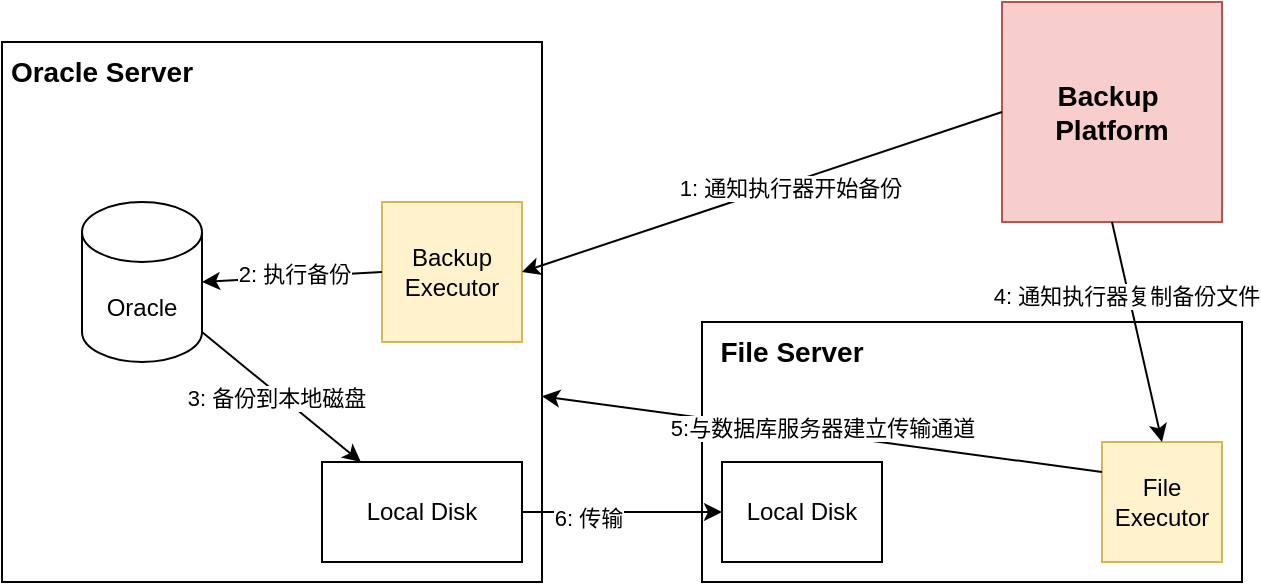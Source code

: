 <mxfile version="24.2.5" type="github">
  <diagram name="第 1 页" id="pzFxU7AsfxK8ZdI-9ZJr">
    <mxGraphModel dx="1562" dy="740" grid="1" gridSize="10" guides="1" tooltips="1" connect="1" arrows="1" fold="1" page="1" pageScale="1" pageWidth="827" pageHeight="1169" math="0" shadow="0">
      <root>
        <mxCell id="0" />
        <mxCell id="1" parent="0" />
        <mxCell id="7ijjWzLY8lDgmjy5McRl-2" value="Backup&amp;nbsp;&lt;div style=&quot;font-size: 14px;&quot;&gt;Platform&lt;/div&gt;" style="whiteSpace=wrap;html=1;aspect=fixed;fillColor=#f8cecc;strokeColor=#b85450;fontSize=14;fontStyle=1" vertex="1" parent="1">
          <mxGeometry x="570" y="200" width="110" height="110" as="geometry" />
        </mxCell>
        <mxCell id="7ijjWzLY8lDgmjy5McRl-3" value="" style="rounded=0;whiteSpace=wrap;html=1;" vertex="1" parent="1">
          <mxGeometry x="420" y="360" width="270" height="130" as="geometry" />
        </mxCell>
        <mxCell id="7ijjWzLY8lDgmjy5McRl-5" value="File Executor" style="whiteSpace=wrap;html=1;aspect=fixed;fillColor=#fff2cc;strokeColor=#d6b656;" vertex="1" parent="1">
          <mxGeometry x="620" y="420" width="60" height="60" as="geometry" />
        </mxCell>
        <mxCell id="7ijjWzLY8lDgmjy5McRl-6" value="" style="whiteSpace=wrap;html=1;aspect=fixed;" vertex="1" parent="1">
          <mxGeometry x="70" y="220" width="270" height="270" as="geometry" />
        </mxCell>
        <mxCell id="7ijjWzLY8lDgmjy5McRl-7" value="Local Disk" style="rounded=0;whiteSpace=wrap;html=1;" vertex="1" parent="1">
          <mxGeometry x="230" y="430" width="100" height="50" as="geometry" />
        </mxCell>
        <mxCell id="7ijjWzLY8lDgmjy5McRl-4" value="Backup Executor" style="whiteSpace=wrap;html=1;aspect=fixed;fillColor=#fff2cc;strokeColor=#d6b656;" vertex="1" parent="1">
          <mxGeometry x="260" y="300" width="70" height="70" as="geometry" />
        </mxCell>
        <mxCell id="7ijjWzLY8lDgmjy5McRl-8" value="Oracle Server" style="text;html=1;align=center;verticalAlign=middle;whiteSpace=wrap;rounded=0;fontSize=14;fontStyle=1" vertex="1" parent="1">
          <mxGeometry x="70" y="220" width="100" height="30" as="geometry" />
        </mxCell>
        <mxCell id="7ijjWzLY8lDgmjy5McRl-9" value="Oracle" style="shape=cylinder3;whiteSpace=wrap;html=1;boundedLbl=1;backgroundOutline=1;size=15;" vertex="1" parent="1">
          <mxGeometry x="110" y="300" width="60" height="80" as="geometry" />
        </mxCell>
        <mxCell id="7ijjWzLY8lDgmjy5McRl-11" value="" style="endArrow=classic;html=1;rounded=0;exitX=0;exitY=0.5;exitDx=0;exitDy=0;entryX=1;entryY=0.5;entryDx=0;entryDy=0;entryPerimeter=0;" edge="1" parent="1" source="7ijjWzLY8lDgmjy5McRl-4" target="7ijjWzLY8lDgmjy5McRl-9">
          <mxGeometry width="50" height="50" relative="1" as="geometry">
            <mxPoint x="390" y="580" as="sourcePoint" />
            <mxPoint x="440" y="530" as="targetPoint" />
          </mxGeometry>
        </mxCell>
        <mxCell id="7ijjWzLY8lDgmjy5McRl-21" value="2: 执行备份" style="edgeLabel;html=1;align=center;verticalAlign=middle;resizable=0;points=[];" vertex="1" connectable="0" parent="7ijjWzLY8lDgmjy5McRl-11">
          <mxGeometry x="-0.025" y="-2" relative="1" as="geometry">
            <mxPoint as="offset" />
          </mxGeometry>
        </mxCell>
        <mxCell id="7ijjWzLY8lDgmjy5McRl-12" value="" style="endArrow=classic;html=1;rounded=0;exitX=1;exitY=1;exitDx=0;exitDy=-15;exitPerimeter=0;" edge="1" parent="1" source="7ijjWzLY8lDgmjy5McRl-9" target="7ijjWzLY8lDgmjy5McRl-7">
          <mxGeometry width="50" height="50" relative="1" as="geometry">
            <mxPoint x="390" y="580" as="sourcePoint" />
            <mxPoint x="440" y="530" as="targetPoint" />
          </mxGeometry>
        </mxCell>
        <mxCell id="7ijjWzLY8lDgmjy5McRl-22" value="3: 备份到本地磁盘" style="edgeLabel;html=1;align=center;verticalAlign=middle;resizable=0;points=[];" vertex="1" connectable="0" parent="7ijjWzLY8lDgmjy5McRl-12">
          <mxGeometry x="-0.025" y="-1" relative="1" as="geometry">
            <mxPoint x="-1" as="offset" />
          </mxGeometry>
        </mxCell>
        <mxCell id="7ijjWzLY8lDgmjy5McRl-13" value="" style="endArrow=classic;html=1;rounded=0;exitX=0;exitY=0.5;exitDx=0;exitDy=0;entryX=1;entryY=0.5;entryDx=0;entryDy=0;" edge="1" parent="1" source="7ijjWzLY8lDgmjy5McRl-2" target="7ijjWzLY8lDgmjy5McRl-4">
          <mxGeometry width="50" height="50" relative="1" as="geometry">
            <mxPoint x="390" y="580" as="sourcePoint" />
            <mxPoint x="440" y="530" as="targetPoint" />
          </mxGeometry>
        </mxCell>
        <mxCell id="7ijjWzLY8lDgmjy5McRl-20" value="1: 通知执行器开始备份" style="edgeLabel;html=1;align=center;verticalAlign=middle;resizable=0;points=[];" vertex="1" connectable="0" parent="7ijjWzLY8lDgmjy5McRl-13">
          <mxGeometry x="-0.102" y="2" relative="1" as="geometry">
            <mxPoint x="1" as="offset" />
          </mxGeometry>
        </mxCell>
        <mxCell id="7ijjWzLY8lDgmjy5McRl-14" value="File Server" style="text;html=1;align=center;verticalAlign=middle;whiteSpace=wrap;rounded=0;fontSize=14;fontStyle=1" vertex="1" parent="1">
          <mxGeometry x="420" y="360" width="90" height="30" as="geometry" />
        </mxCell>
        <mxCell id="7ijjWzLY8lDgmjy5McRl-15" value="Local Disk" style="rounded=0;whiteSpace=wrap;html=1;" vertex="1" parent="1">
          <mxGeometry x="430" y="430" width="80" height="50" as="geometry" />
        </mxCell>
        <mxCell id="7ijjWzLY8lDgmjy5McRl-16" value="" style="endArrow=classic;html=1;rounded=0;exitX=0.5;exitY=1;exitDx=0;exitDy=0;entryX=0.5;entryY=0;entryDx=0;entryDy=0;" edge="1" parent="1" source="7ijjWzLY8lDgmjy5McRl-2" target="7ijjWzLY8lDgmjy5McRl-5">
          <mxGeometry width="50" height="50" relative="1" as="geometry">
            <mxPoint x="390" y="390" as="sourcePoint" />
            <mxPoint x="440" y="340" as="targetPoint" />
          </mxGeometry>
        </mxCell>
        <mxCell id="7ijjWzLY8lDgmjy5McRl-17" value="4: 通知执行器复制备份文件" style="edgeLabel;html=1;align=center;verticalAlign=middle;resizable=0;points=[];" vertex="1" connectable="0" parent="7ijjWzLY8lDgmjy5McRl-16">
          <mxGeometry x="-0.337" y="-2" relative="1" as="geometry">
            <mxPoint as="offset" />
          </mxGeometry>
        </mxCell>
        <mxCell id="7ijjWzLY8lDgmjy5McRl-18" value="" style="endArrow=classic;html=1;rounded=0;exitX=0;exitY=0.25;exitDx=0;exitDy=0;entryX=1;entryY=0.656;entryDx=0;entryDy=0;entryPerimeter=0;" edge="1" parent="1" source="7ijjWzLY8lDgmjy5McRl-5" target="7ijjWzLY8lDgmjy5McRl-6">
          <mxGeometry width="50" height="50" relative="1" as="geometry">
            <mxPoint x="390" y="430" as="sourcePoint" />
            <mxPoint x="440" y="380" as="targetPoint" />
          </mxGeometry>
        </mxCell>
        <mxCell id="7ijjWzLY8lDgmjy5McRl-23" value="5:与数据库服务器建立传输通道" style="edgeLabel;html=1;align=center;verticalAlign=middle;resizable=0;points=[];" vertex="1" connectable="0" parent="7ijjWzLY8lDgmjy5McRl-18">
          <mxGeometry x="0.003" y="-3" relative="1" as="geometry">
            <mxPoint as="offset" />
          </mxGeometry>
        </mxCell>
        <mxCell id="7ijjWzLY8lDgmjy5McRl-19" value="" style="endArrow=classic;html=1;rounded=0;exitX=1;exitY=0.5;exitDx=0;exitDy=0;entryX=0;entryY=0.5;entryDx=0;entryDy=0;" edge="1" parent="1" source="7ijjWzLY8lDgmjy5McRl-7" target="7ijjWzLY8lDgmjy5McRl-15">
          <mxGeometry width="50" height="50" relative="1" as="geometry">
            <mxPoint x="330" y="610" as="sourcePoint" />
            <mxPoint x="380" y="560" as="targetPoint" />
          </mxGeometry>
        </mxCell>
        <mxCell id="7ijjWzLY8lDgmjy5McRl-24" value="6: 传输" style="edgeLabel;html=1;align=center;verticalAlign=middle;resizable=0;points=[];" vertex="1" connectable="0" parent="7ijjWzLY8lDgmjy5McRl-19">
          <mxGeometry x="-0.347" y="-3" relative="1" as="geometry">
            <mxPoint as="offset" />
          </mxGeometry>
        </mxCell>
      </root>
    </mxGraphModel>
  </diagram>
</mxfile>
